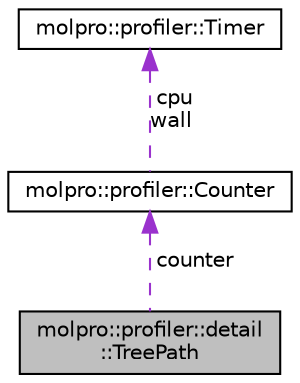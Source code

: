 digraph "molpro::profiler::detail::TreePath"
{
 // LATEX_PDF_SIZE
  edge [fontname="Helvetica",fontsize="10",labelfontname="Helvetica",labelfontsize="10"];
  node [fontname="Helvetica",fontsize="10",shape=record];
  Node1 [label="molpro::profiler::detail\l::TreePath",height=0.2,width=0.4,color="black", fillcolor="grey75", style="filled", fontcolor="black",tooltip="Utility for storing a node as a path from root to that node and corresponding Counter."];
  Node2 -> Node1 [dir="back",color="darkorchid3",fontsize="10",style="dashed",label=" counter" ,fontname="Helvetica"];
  Node2 [label="molpro::profiler::Counter",height=0.2,width=0.4,color="black", fillcolor="white", style="filled",URL="$classmolpro_1_1profiler_1_1Counter.html",tooltip="Resource counter used for storing operation count, call count, timing information."];
  Node3 -> Node2 [dir="back",color="darkorchid3",fontsize="10",style="dashed",label=" cpu\nwall" ,fontname="Helvetica"];
  Node3 [label="molpro::profiler::Timer",height=0.2,width=0.4,color="black", fillcolor="white", style="filled",URL="$classmolpro_1_1profiler_1_1Timer.html",tooltip="Measures cpu or wall time. Can be constructed as a dummy that is always stopped."];
}
